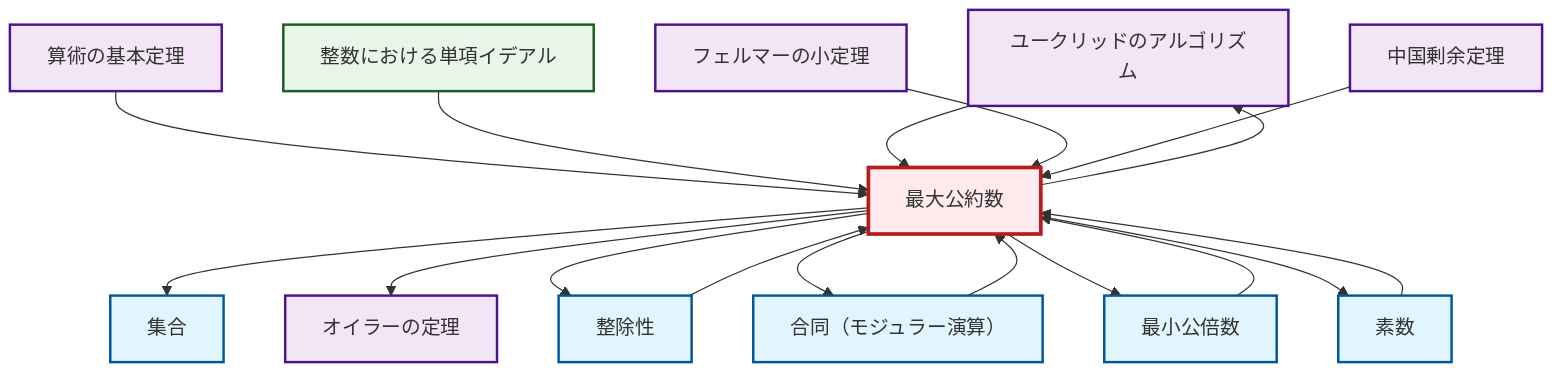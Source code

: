 graph TD
    classDef definition fill:#e1f5fe,stroke:#01579b,stroke-width:2px
    classDef theorem fill:#f3e5f5,stroke:#4a148c,stroke-width:2px
    classDef axiom fill:#fff3e0,stroke:#e65100,stroke-width:2px
    classDef example fill:#e8f5e9,stroke:#1b5e20,stroke-width:2px
    classDef current fill:#ffebee,stroke:#b71c1c,stroke-width:3px
    thm-euclidean-algorithm["ユークリッドのアルゴリズム"]:::theorem
    def-prime["素数"]:::definition
    def-congruence["合同（モジュラー演算）"]:::definition
    thm-euler["オイラーの定理"]:::theorem
    def-set["集合"]:::definition
    ex-principal-ideal["整数における単項イデアル"]:::example
    def-gcd["最大公約数"]:::definition
    def-divisibility["整除性"]:::definition
    thm-fermat-little["フェルマーの小定理"]:::theorem
    thm-fundamental-arithmetic["算術の基本定理"]:::theorem
    def-lcm["最小公倍数"]:::definition
    thm-chinese-remainder["中国剰余定理"]:::theorem
    def-gcd --> def-set
    thm-fundamental-arithmetic --> def-gcd
    def-gcd --> thm-euler
    def-lcm --> def-gcd
    def-divisibility --> def-gcd
    def-gcd --> def-divisibility
    def-gcd --> def-congruence
    ex-principal-ideal --> def-gcd
    def-prime --> def-gcd
    thm-euclidean-algorithm --> def-gcd
    thm-fermat-little --> def-gcd
    def-gcd --> def-lcm
    def-congruence --> def-gcd
    def-gcd --> def-prime
    thm-chinese-remainder --> def-gcd
    def-gcd --> thm-euclidean-algorithm
    class def-gcd current
